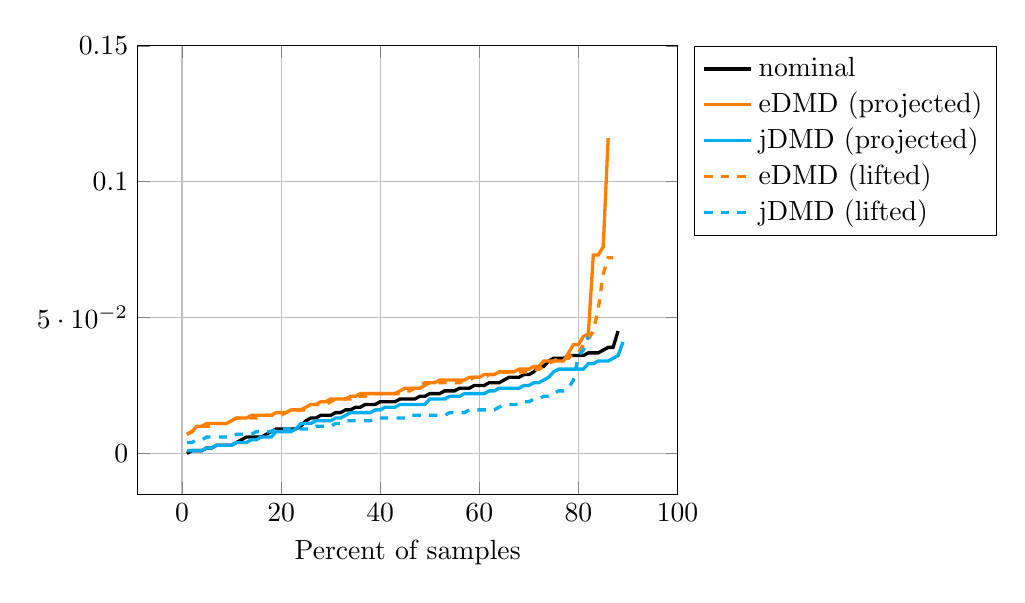 % Recommended preamble:
\begin{tikzpicture}
\begin{axis}[xmajorgrids, ymajorgrids, xlabel={Percent of samples}, legend cell align={left}, legend pos={outer north east}, ymax={0.15}, xmax={100}]
    \addplot+[no marks, very thick, color={black}, style={solid}]
        coordinates {
            (1,0.0)
            (2,0.001)
            (3,0.001)
            (4,0.001)
            (5,0.002)
            (6,0.002)
            (7,0.003)
            (8,0.003)
            (9,0.003)
            (10,0.003)
            (11,0.004)
            (12,0.005)
            (13,0.006)
            (14,0.006)
            (15,0.006)
            (16,0.006)
            (17,0.007)
            (18,0.008)
            (19,0.009)
            (20,0.009)
            (21,0.009)
            (22,0.009)
            (23,0.009)
            (24,0.01)
            (25,0.012)
            (26,0.013)
            (27,0.013)
            (28,0.014)
            (29,0.014)
            (30,0.014)
            (31,0.015)
            (32,0.015)
            (33,0.016)
            (34,0.016)
            (35,0.017)
            (36,0.017)
            (37,0.018)
            (38,0.018)
            (39,0.018)
            (40,0.019)
            (41,0.019)
            (42,0.019)
            (43,0.019)
            (44,0.02)
            (45,0.02)
            (46,0.02)
            (47,0.02)
            (48,0.021)
            (49,0.021)
            (50,0.022)
            (51,0.022)
            (52,0.022)
            (53,0.023)
            (54,0.023)
            (55,0.023)
            (56,0.024)
            (57,0.024)
            (58,0.024)
            (59,0.025)
            (60,0.025)
            (61,0.025)
            (62,0.026)
            (63,0.026)
            (64,0.026)
            (65,0.027)
            (66,0.028)
            (67,0.028)
            (68,0.028)
            (69,0.029)
            (70,0.029)
            (71,0.03)
            (72,0.032)
            (73,0.032)
            (74,0.034)
            (75,0.035)
            (76,0.035)
            (77,0.035)
            (78,0.036)
            (79,0.036)
            (80,0.036)
            (81,0.036)
            (82,0.037)
            (83,0.037)
            (84,0.037)
            (85,0.038)
            (86,0.039)
            (87,0.039)
            (88,0.045)












        }
        ;
    \addplot+[no marks, very thick, color={orange}, style={solid}]
        coordinates {
            (1,0.007)
            (2,0.008)
            (3,0.01)
            (4,0.01)
            (5,0.011)
            (6,0.011)
            (7,0.011)
            (8,0.011)
            (9,0.011)
            (10,0.012)
            (11,0.013)
            (12,0.013)
            (13,0.013)
            (14,0.014)
            (15,0.014)
            (16,0.014)
            (17,0.014)
            (18,0.014)
            (19,0.015)
            (20,0.015)
            (21,0.015)
            (22,0.016)
            (23,0.016)
            (24,0.016)
            (25,0.017)
            (26,0.018)
            (27,0.018)
            (28,0.019)
            (29,0.019)
            (30,0.02)
            (31,0.02)
            (32,0.02)
            (33,0.02)
            (34,0.021)
            (35,0.021)
            (36,0.022)
            (37,0.022)
            (38,0.022)
            (39,0.022)
            (40,0.022)
            (41,0.022)
            (42,0.022)
            (43,0.022)
            (44,0.023)
            (45,0.024)
            (46,0.024)
            (47,0.024)
            (48,0.024)
            (49,0.025)
            (50,0.026)
            (51,0.026)
            (52,0.027)
            (53,0.027)
            (54,0.027)
            (55,0.027)
            (56,0.027)
            (57,0.027)
            (58,0.028)
            (59,0.028)
            (60,0.028)
            (61,0.029)
            (62,0.029)
            (63,0.029)
            (64,0.03)
            (65,0.03)
            (66,0.03)
            (67,0.03)
            (68,0.031)
            (69,0.031)
            (70,0.031)
            (71,0.032)
            (72,0.032)
            (73,0.034)
            (74,0.034)
            (75,0.034)
            (76,0.034)
            (77,0.034)
            (78,0.037)
            (79,0.04)
            (80,0.04)
            (81,0.043)
            (82,0.044)
            (83,0.073)
            (84,0.073)
            (85,0.076)
            (86,0.116)














        }
        ;
    \addplot+[no marks, very thick, color={cyan}, style={solid}]
        coordinates {
            (1,0.001)
            (2,0.001)
            (3,0.001)
            (4,0.001)
            (5,0.002)
            (6,0.002)
            (7,0.003)
            (8,0.003)
            (9,0.003)
            (10,0.003)
            (11,0.004)
            (12,0.004)
            (13,0.004)
            (14,0.005)
            (15,0.005)
            (16,0.006)
            (17,0.006)
            (18,0.006)
            (19,0.008)
            (20,0.008)
            (21,0.008)
            (22,0.008)
            (23,0.009)
            (24,0.011)
            (25,0.011)
            (26,0.011)
            (27,0.012)
            (28,0.012)
            (29,0.012)
            (30,0.012)
            (31,0.013)
            (32,0.013)
            (33,0.014)
            (34,0.015)
            (35,0.015)
            (36,0.015)
            (37,0.015)
            (38,0.015)
            (39,0.016)
            (40,0.016)
            (41,0.017)
            (42,0.017)
            (43,0.017)
            (44,0.018)
            (45,0.018)
            (46,0.018)
            (47,0.018)
            (48,0.018)
            (49,0.018)
            (50,0.02)
            (51,0.02)
            (52,0.02)
            (53,0.02)
            (54,0.021)
            (55,0.021)
            (56,0.021)
            (57,0.022)
            (58,0.022)
            (59,0.022)
            (60,0.022)
            (61,0.022)
            (62,0.023)
            (63,0.023)
            (64,0.024)
            (65,0.024)
            (66,0.024)
            (67,0.024)
            (68,0.024)
            (69,0.025)
            (70,0.025)
            (71,0.026)
            (72,0.026)
            (73,0.027)
            (74,0.028)
            (75,0.03)
            (76,0.031)
            (77,0.031)
            (78,0.031)
            (79,0.031)
            (80,0.031)
            (81,0.031)
            (82,0.033)
            (83,0.033)
            (84,0.034)
            (85,0.034)
            (86,0.034)
            (87,0.035)
            (88,0.036)
            (89,0.041)











        }
        ;
    \addplot+[no marks, very thick, color={orange}, style={dashed}]
        coordinates {
            (1,0.007)
            (2,0.008)
            (3,0.009)
            (4,0.01)
            (5,0.01)
            (6,0.01)
            (7,0.011)
            (8,0.011)
            (9,0.011)
            (10,0.012)
            (11,0.013)
            (12,0.013)
            (13,0.013)
            (14,0.013)
            (15,0.013)
            (16,0.014)
            (17,0.014)
            (18,0.014)
            (19,0.014)
            (20,0.014)
            (21,0.015)
            (22,0.016)
            (23,0.016)
            (24,0.016)
            (25,0.016)
            (26,0.018)
            (27,0.018)
            (28,0.018)
            (29,0.018)
            (30,0.019)
            (31,0.02)
            (32,0.02)
            (33,0.02)
            (34,0.02)
            (35,0.021)
            (36,0.021)
            (37,0.021)
            (38,0.022)
            (39,0.022)
            (40,0.022)
            (41,0.022)
            (42,0.022)
            (43,0.022)
            (44,0.022)
            (45,0.023)
            (46,0.023)
            (47,0.024)
            (48,0.025)
            (49,0.026)
            (50,0.026)
            (51,0.026)
            (52,0.026)
            (53,0.026)
            (54,0.026)
            (55,0.026)
            (56,0.026)
            (57,0.027)
            (58,0.027)
            (59,0.028)
            (60,0.028)
            (61,0.028)
            (62,0.029)
            (63,0.029)
            (64,0.03)
            (65,0.03)
            (66,0.03)
            (67,0.03)
            (68,0.03)
            (69,0.03)
            (70,0.03)
            (71,0.031)
            (72,0.031)
            (73,0.032)
            (74,0.033)
            (75,0.034)
            (76,0.035)
            (77,0.035)
            (78,0.035)
            (79,0.037)
            (80,0.037)
            (81,0.04)
            (82,0.042)
            (83,0.045)
            (84,0.053)
            (85,0.066)
            (86,0.072)
            (87,0.072)













        }
        ;
    \addplot+[no marks, very thick, color={cyan}, style={dashed}]
        coordinates {
            (1,0.004)
            (2,0.004)
            (3,0.005)
            (4,0.005)
            (5,0.006)
            (6,0.006)
            (7,0.006)
            (8,0.006)
            (9,0.006)
            (10,0.006)
            (11,0.007)
            (12,0.007)
            (13,0.007)
            (14,0.007)
            (15,0.008)
            (16,0.008)
            (17,0.008)
            (18,0.008)
            (19,0.009)
            (20,0.009)
            (21,0.009)
            (22,0.009)
            (23,0.009)
            (24,0.009)
            (25,0.009)
            (26,0.009)
            (27,0.01)
            (28,0.01)
            (29,0.01)
            (30,0.01)
            (31,0.011)
            (32,0.011)
            (33,0.012)
            (34,0.012)
            (35,0.012)
            (36,0.012)
            (37,0.012)
            (38,0.012)
            (39,0.013)
            (40,0.013)
            (41,0.013)
            (42,0.013)
            (43,0.013)
            (44,0.013)
            (45,0.013)
            (46,0.014)
            (47,0.014)
            (48,0.014)
            (49,0.014)
            (50,0.014)
            (51,0.014)
            (52,0.014)
            (53,0.014)
            (54,0.015)
            (55,0.015)
            (56,0.015)
            (57,0.015)
            (58,0.016)
            (59,0.016)
            (60,0.016)
            (61,0.016)
            (62,0.016)
            (63,0.016)
            (64,0.017)
            (65,0.018)
            (66,0.018)
            (67,0.018)
            (68,0.018)
            (69,0.019)
            (70,0.019)
            (71,0.02)
            (72,0.02)
            (73,0.021)
            (74,0.021)
            (75,0.022)
            (76,0.023)
            (77,0.023)
            (78,0.024)
            (79,0.027)
            (80,0.036)
            (81,0.038)
            (82,0.043)


















        }
        ;
    \legend{{nominal},{eDMD (projected)},{jDMD (projected)},{eDMD (lifted)},{jDMD (lifted)}}
\end{axis}
\end{tikzpicture}
